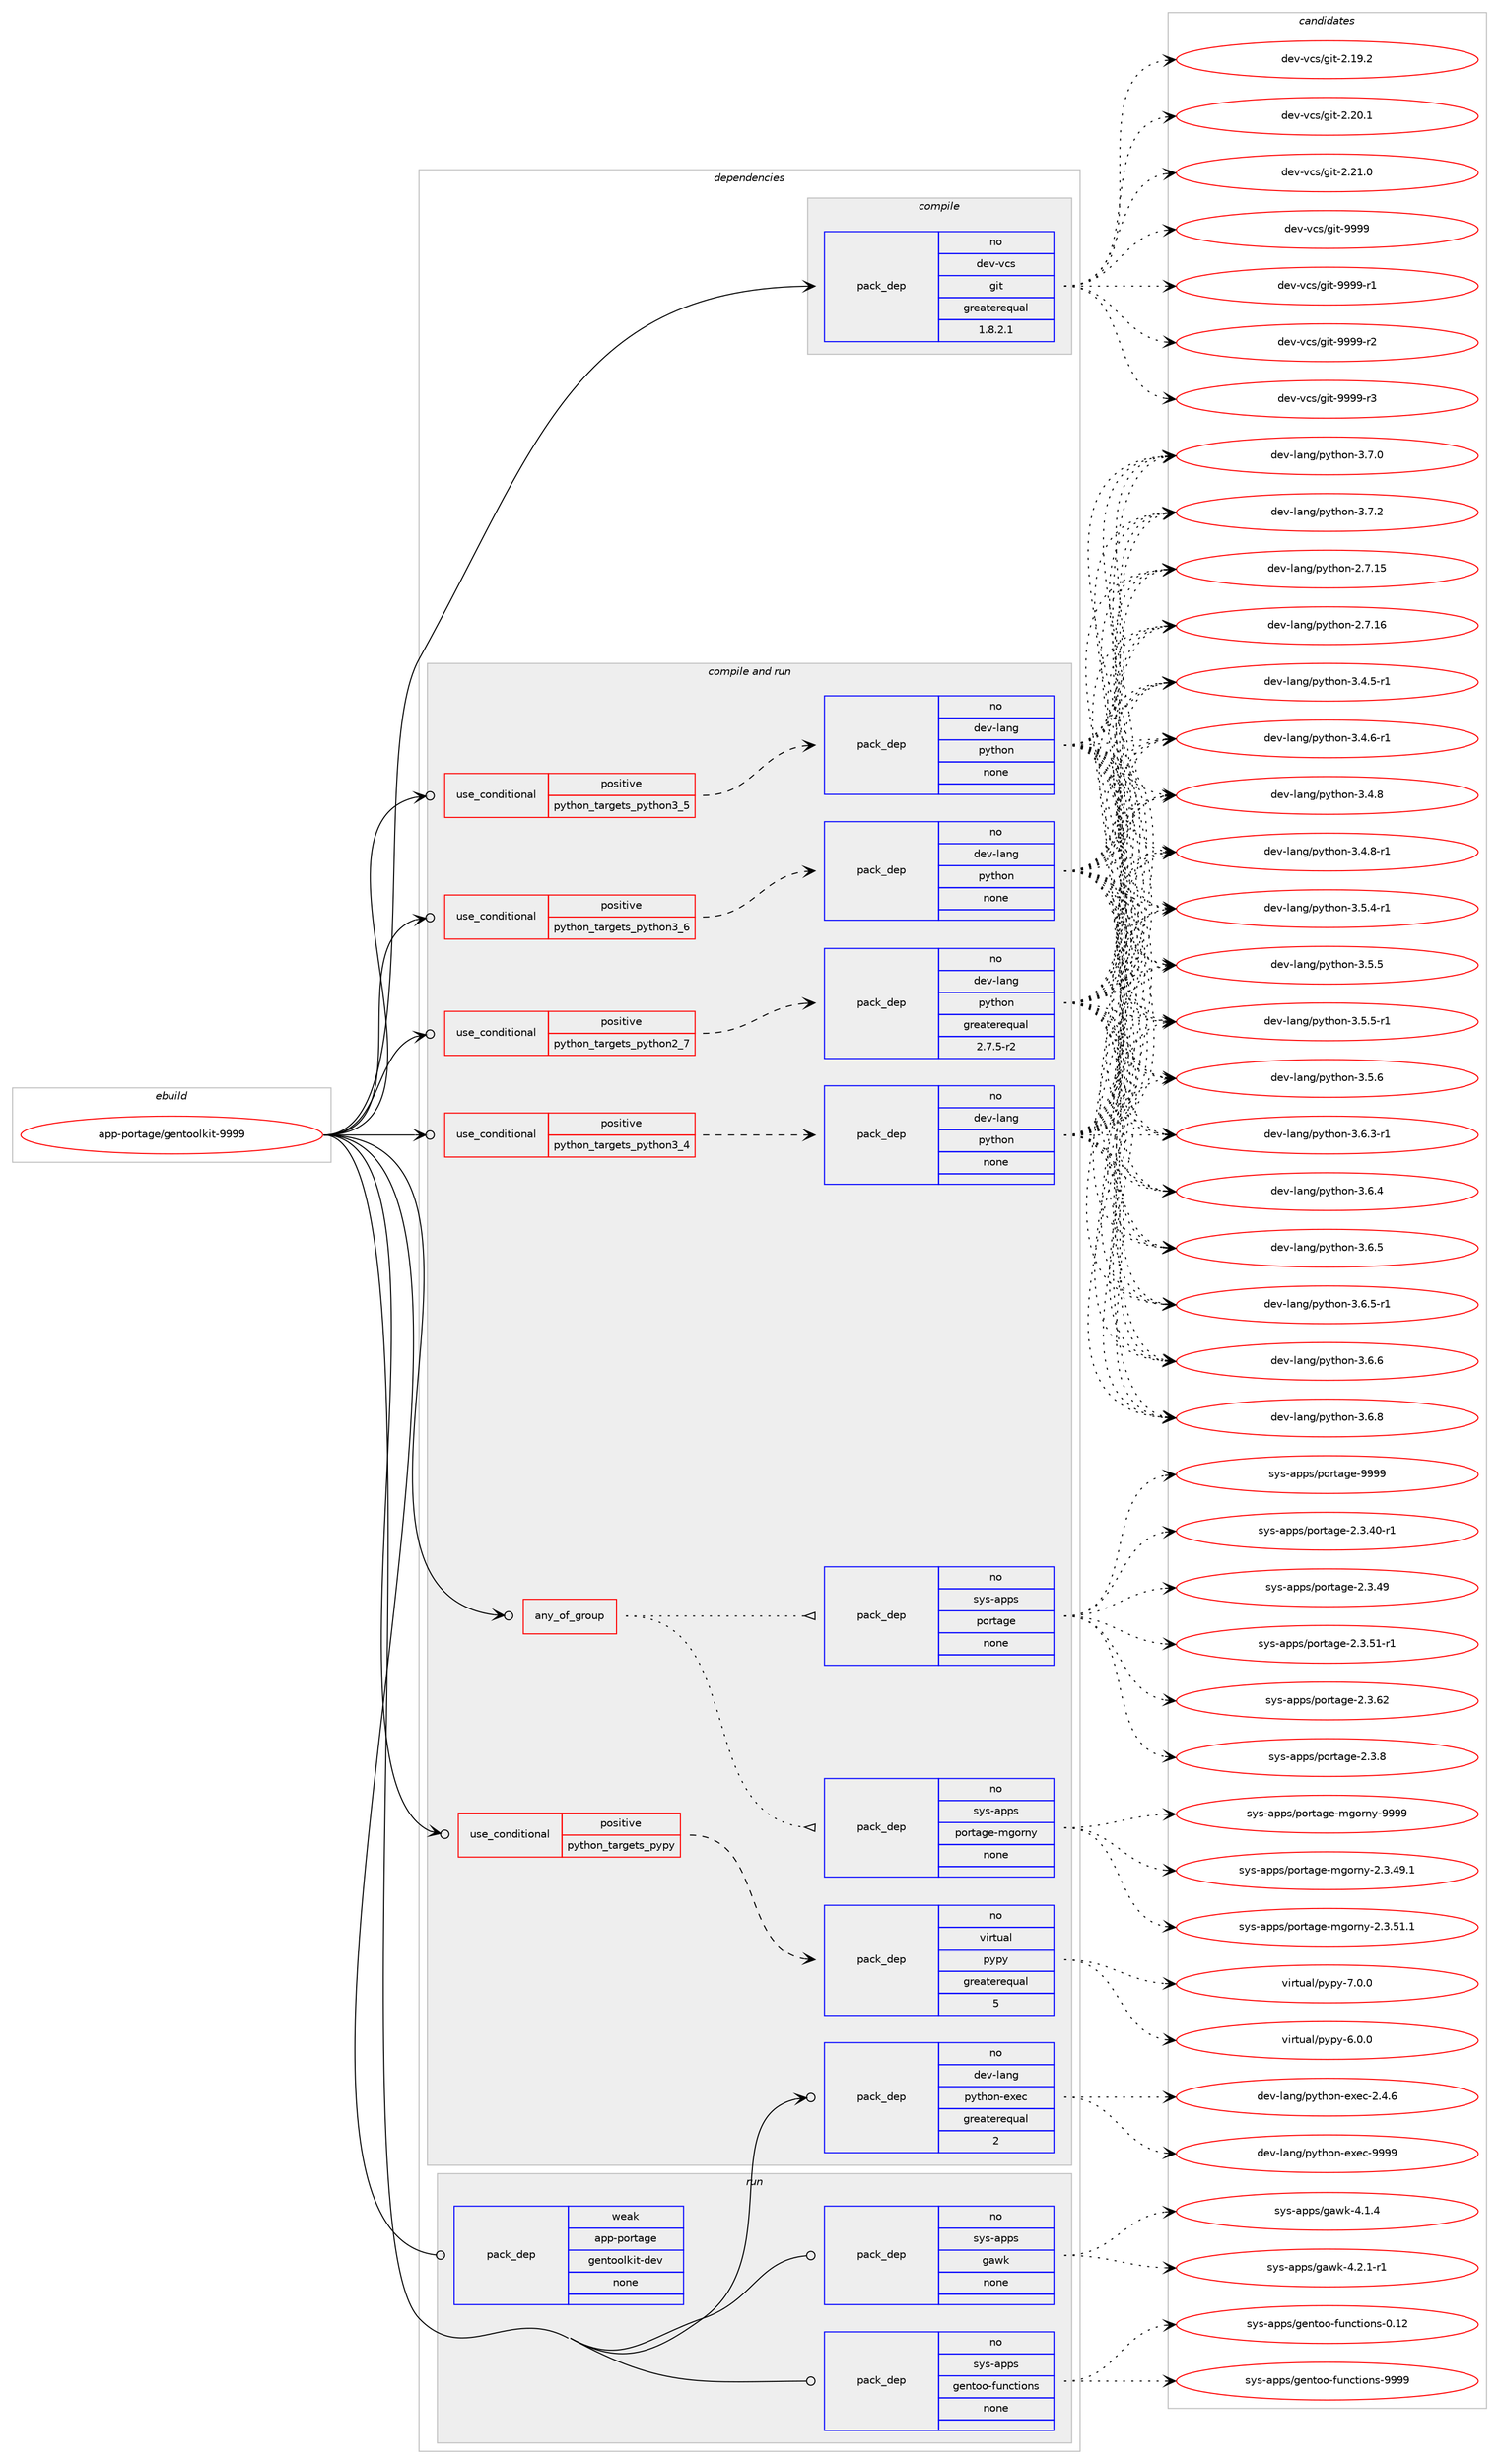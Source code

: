 digraph prolog {

# *************
# Graph options
# *************

newrank=true;
concentrate=true;
compound=true;
graph [rankdir=LR,fontname=Helvetica,fontsize=10,ranksep=1.5];#, ranksep=2.5, nodesep=0.2];
edge  [arrowhead=vee];
node  [fontname=Helvetica,fontsize=10];

# **********
# The ebuild
# **********

subgraph cluster_leftcol {
color=gray;
rank=same;
label=<<i>ebuild</i>>;
id [label="app-portage/gentoolkit-9999", color=red, width=4, href="../app-portage/gentoolkit-9999.svg"];
}

# ****************
# The dependencies
# ****************

subgraph cluster_midcol {
color=gray;
label=<<i>dependencies</i>>;
subgraph cluster_compile {
fillcolor="#eeeeee";
style=filled;
label=<<i>compile</i>>;
subgraph pack930688 {
dependency1305953 [label=<<TABLE BORDER="0" CELLBORDER="1" CELLSPACING="0" CELLPADDING="4" WIDTH="220"><TR><TD ROWSPAN="6" CELLPADDING="30">pack_dep</TD></TR><TR><TD WIDTH="110">no</TD></TR><TR><TD>dev-vcs</TD></TR><TR><TD>git</TD></TR><TR><TD>greaterequal</TD></TR><TR><TD>1.8.2.1</TD></TR></TABLE>>, shape=none, color=blue];
}
id:e -> dependency1305953:w [weight=20,style="solid",arrowhead="vee"];
}
subgraph cluster_compileandrun {
fillcolor="#eeeeee";
style=filled;
label=<<i>compile and run</i>>;
subgraph any19843 {
dependency1305954 [label=<<TABLE BORDER="0" CELLBORDER="1" CELLSPACING="0" CELLPADDING="4"><TR><TD CELLPADDING="10">any_of_group</TD></TR></TABLE>>, shape=none, color=red];subgraph pack930689 {
dependency1305955 [label=<<TABLE BORDER="0" CELLBORDER="1" CELLSPACING="0" CELLPADDING="4" WIDTH="220"><TR><TD ROWSPAN="6" CELLPADDING="30">pack_dep</TD></TR><TR><TD WIDTH="110">no</TD></TR><TR><TD>sys-apps</TD></TR><TR><TD>portage</TD></TR><TR><TD>none</TD></TR><TR><TD></TD></TR></TABLE>>, shape=none, color=blue];
}
dependency1305954:e -> dependency1305955:w [weight=20,style="dotted",arrowhead="oinv"];
subgraph pack930690 {
dependency1305956 [label=<<TABLE BORDER="0" CELLBORDER="1" CELLSPACING="0" CELLPADDING="4" WIDTH="220"><TR><TD ROWSPAN="6" CELLPADDING="30">pack_dep</TD></TR><TR><TD WIDTH="110">no</TD></TR><TR><TD>sys-apps</TD></TR><TR><TD>portage-mgorny</TD></TR><TR><TD>none</TD></TR><TR><TD></TD></TR></TABLE>>, shape=none, color=blue];
}
dependency1305954:e -> dependency1305956:w [weight=20,style="dotted",arrowhead="oinv"];
}
id:e -> dependency1305954:w [weight=20,style="solid",arrowhead="odotvee"];
subgraph cond354880 {
dependency1305957 [label=<<TABLE BORDER="0" CELLBORDER="1" CELLSPACING="0" CELLPADDING="4"><TR><TD ROWSPAN="3" CELLPADDING="10">use_conditional</TD></TR><TR><TD>positive</TD></TR><TR><TD>python_targets_pypy</TD></TR></TABLE>>, shape=none, color=red];
subgraph pack930691 {
dependency1305958 [label=<<TABLE BORDER="0" CELLBORDER="1" CELLSPACING="0" CELLPADDING="4" WIDTH="220"><TR><TD ROWSPAN="6" CELLPADDING="30">pack_dep</TD></TR><TR><TD WIDTH="110">no</TD></TR><TR><TD>virtual</TD></TR><TR><TD>pypy</TD></TR><TR><TD>greaterequal</TD></TR><TR><TD>5</TD></TR></TABLE>>, shape=none, color=blue];
}
dependency1305957:e -> dependency1305958:w [weight=20,style="dashed",arrowhead="vee"];
}
id:e -> dependency1305957:w [weight=20,style="solid",arrowhead="odotvee"];
subgraph cond354881 {
dependency1305959 [label=<<TABLE BORDER="0" CELLBORDER="1" CELLSPACING="0" CELLPADDING="4"><TR><TD ROWSPAN="3" CELLPADDING="10">use_conditional</TD></TR><TR><TD>positive</TD></TR><TR><TD>python_targets_python2_7</TD></TR></TABLE>>, shape=none, color=red];
subgraph pack930692 {
dependency1305960 [label=<<TABLE BORDER="0" CELLBORDER="1" CELLSPACING="0" CELLPADDING="4" WIDTH="220"><TR><TD ROWSPAN="6" CELLPADDING="30">pack_dep</TD></TR><TR><TD WIDTH="110">no</TD></TR><TR><TD>dev-lang</TD></TR><TR><TD>python</TD></TR><TR><TD>greaterequal</TD></TR><TR><TD>2.7.5-r2</TD></TR></TABLE>>, shape=none, color=blue];
}
dependency1305959:e -> dependency1305960:w [weight=20,style="dashed",arrowhead="vee"];
}
id:e -> dependency1305959:w [weight=20,style="solid",arrowhead="odotvee"];
subgraph cond354882 {
dependency1305961 [label=<<TABLE BORDER="0" CELLBORDER="1" CELLSPACING="0" CELLPADDING="4"><TR><TD ROWSPAN="3" CELLPADDING="10">use_conditional</TD></TR><TR><TD>positive</TD></TR><TR><TD>python_targets_python3_4</TD></TR></TABLE>>, shape=none, color=red];
subgraph pack930693 {
dependency1305962 [label=<<TABLE BORDER="0" CELLBORDER="1" CELLSPACING="0" CELLPADDING="4" WIDTH="220"><TR><TD ROWSPAN="6" CELLPADDING="30">pack_dep</TD></TR><TR><TD WIDTH="110">no</TD></TR><TR><TD>dev-lang</TD></TR><TR><TD>python</TD></TR><TR><TD>none</TD></TR><TR><TD></TD></TR></TABLE>>, shape=none, color=blue];
}
dependency1305961:e -> dependency1305962:w [weight=20,style="dashed",arrowhead="vee"];
}
id:e -> dependency1305961:w [weight=20,style="solid",arrowhead="odotvee"];
subgraph cond354883 {
dependency1305963 [label=<<TABLE BORDER="0" CELLBORDER="1" CELLSPACING="0" CELLPADDING="4"><TR><TD ROWSPAN="3" CELLPADDING="10">use_conditional</TD></TR><TR><TD>positive</TD></TR><TR><TD>python_targets_python3_5</TD></TR></TABLE>>, shape=none, color=red];
subgraph pack930694 {
dependency1305964 [label=<<TABLE BORDER="0" CELLBORDER="1" CELLSPACING="0" CELLPADDING="4" WIDTH="220"><TR><TD ROWSPAN="6" CELLPADDING="30">pack_dep</TD></TR><TR><TD WIDTH="110">no</TD></TR><TR><TD>dev-lang</TD></TR><TR><TD>python</TD></TR><TR><TD>none</TD></TR><TR><TD></TD></TR></TABLE>>, shape=none, color=blue];
}
dependency1305963:e -> dependency1305964:w [weight=20,style="dashed",arrowhead="vee"];
}
id:e -> dependency1305963:w [weight=20,style="solid",arrowhead="odotvee"];
subgraph cond354884 {
dependency1305965 [label=<<TABLE BORDER="0" CELLBORDER="1" CELLSPACING="0" CELLPADDING="4"><TR><TD ROWSPAN="3" CELLPADDING="10">use_conditional</TD></TR><TR><TD>positive</TD></TR><TR><TD>python_targets_python3_6</TD></TR></TABLE>>, shape=none, color=red];
subgraph pack930695 {
dependency1305966 [label=<<TABLE BORDER="0" CELLBORDER="1" CELLSPACING="0" CELLPADDING="4" WIDTH="220"><TR><TD ROWSPAN="6" CELLPADDING="30">pack_dep</TD></TR><TR><TD WIDTH="110">no</TD></TR><TR><TD>dev-lang</TD></TR><TR><TD>python</TD></TR><TR><TD>none</TD></TR><TR><TD></TD></TR></TABLE>>, shape=none, color=blue];
}
dependency1305965:e -> dependency1305966:w [weight=20,style="dashed",arrowhead="vee"];
}
id:e -> dependency1305965:w [weight=20,style="solid",arrowhead="odotvee"];
subgraph pack930696 {
dependency1305967 [label=<<TABLE BORDER="0" CELLBORDER="1" CELLSPACING="0" CELLPADDING="4" WIDTH="220"><TR><TD ROWSPAN="6" CELLPADDING="30">pack_dep</TD></TR><TR><TD WIDTH="110">no</TD></TR><TR><TD>dev-lang</TD></TR><TR><TD>python-exec</TD></TR><TR><TD>greaterequal</TD></TR><TR><TD>2</TD></TR></TABLE>>, shape=none, color=blue];
}
id:e -> dependency1305967:w [weight=20,style="solid",arrowhead="odotvee"];
}
subgraph cluster_run {
fillcolor="#eeeeee";
style=filled;
label=<<i>run</i>>;
subgraph pack930697 {
dependency1305968 [label=<<TABLE BORDER="0" CELLBORDER="1" CELLSPACING="0" CELLPADDING="4" WIDTH="220"><TR><TD ROWSPAN="6" CELLPADDING="30">pack_dep</TD></TR><TR><TD WIDTH="110">no</TD></TR><TR><TD>sys-apps</TD></TR><TR><TD>gawk</TD></TR><TR><TD>none</TD></TR><TR><TD></TD></TR></TABLE>>, shape=none, color=blue];
}
id:e -> dependency1305968:w [weight=20,style="solid",arrowhead="odot"];
subgraph pack930698 {
dependency1305969 [label=<<TABLE BORDER="0" CELLBORDER="1" CELLSPACING="0" CELLPADDING="4" WIDTH="220"><TR><TD ROWSPAN="6" CELLPADDING="30">pack_dep</TD></TR><TR><TD WIDTH="110">no</TD></TR><TR><TD>sys-apps</TD></TR><TR><TD>gentoo-functions</TD></TR><TR><TD>none</TD></TR><TR><TD></TD></TR></TABLE>>, shape=none, color=blue];
}
id:e -> dependency1305969:w [weight=20,style="solid",arrowhead="odot"];
subgraph pack930699 {
dependency1305970 [label=<<TABLE BORDER="0" CELLBORDER="1" CELLSPACING="0" CELLPADDING="4" WIDTH="220"><TR><TD ROWSPAN="6" CELLPADDING="30">pack_dep</TD></TR><TR><TD WIDTH="110">weak</TD></TR><TR><TD>app-portage</TD></TR><TR><TD>gentoolkit-dev</TD></TR><TR><TD>none</TD></TR><TR><TD></TD></TR></TABLE>>, shape=none, color=blue];
}
id:e -> dependency1305970:w [weight=20,style="solid",arrowhead="odot"];
}
}

# **************
# The candidates
# **************

subgraph cluster_choices {
rank=same;
color=gray;
label=<<i>candidates</i>>;

subgraph choice930688 {
color=black;
nodesep=1;
choice10010111845118991154710310511645504649574650 [label="dev-vcs/git-2.19.2", color=red, width=4,href="../dev-vcs/git-2.19.2.svg"];
choice10010111845118991154710310511645504650484649 [label="dev-vcs/git-2.20.1", color=red, width=4,href="../dev-vcs/git-2.20.1.svg"];
choice10010111845118991154710310511645504650494648 [label="dev-vcs/git-2.21.0", color=red, width=4,href="../dev-vcs/git-2.21.0.svg"];
choice1001011184511899115471031051164557575757 [label="dev-vcs/git-9999", color=red, width=4,href="../dev-vcs/git-9999.svg"];
choice10010111845118991154710310511645575757574511449 [label="dev-vcs/git-9999-r1", color=red, width=4,href="../dev-vcs/git-9999-r1.svg"];
choice10010111845118991154710310511645575757574511450 [label="dev-vcs/git-9999-r2", color=red, width=4,href="../dev-vcs/git-9999-r2.svg"];
choice10010111845118991154710310511645575757574511451 [label="dev-vcs/git-9999-r3", color=red, width=4,href="../dev-vcs/git-9999-r3.svg"];
dependency1305953:e -> choice10010111845118991154710310511645504649574650:w [style=dotted,weight="100"];
dependency1305953:e -> choice10010111845118991154710310511645504650484649:w [style=dotted,weight="100"];
dependency1305953:e -> choice10010111845118991154710310511645504650494648:w [style=dotted,weight="100"];
dependency1305953:e -> choice1001011184511899115471031051164557575757:w [style=dotted,weight="100"];
dependency1305953:e -> choice10010111845118991154710310511645575757574511449:w [style=dotted,weight="100"];
dependency1305953:e -> choice10010111845118991154710310511645575757574511450:w [style=dotted,weight="100"];
dependency1305953:e -> choice10010111845118991154710310511645575757574511451:w [style=dotted,weight="100"];
}
subgraph choice930689 {
color=black;
nodesep=1;
choice11512111545971121121154711211111411697103101455046514652484511449 [label="sys-apps/portage-2.3.40-r1", color=red, width=4,href="../sys-apps/portage-2.3.40-r1.svg"];
choice1151211154597112112115471121111141169710310145504651465257 [label="sys-apps/portage-2.3.49", color=red, width=4,href="../sys-apps/portage-2.3.49.svg"];
choice11512111545971121121154711211111411697103101455046514653494511449 [label="sys-apps/portage-2.3.51-r1", color=red, width=4,href="../sys-apps/portage-2.3.51-r1.svg"];
choice1151211154597112112115471121111141169710310145504651465450 [label="sys-apps/portage-2.3.62", color=red, width=4,href="../sys-apps/portage-2.3.62.svg"];
choice11512111545971121121154711211111411697103101455046514656 [label="sys-apps/portage-2.3.8", color=red, width=4,href="../sys-apps/portage-2.3.8.svg"];
choice115121115459711211211547112111114116971031014557575757 [label="sys-apps/portage-9999", color=red, width=4,href="../sys-apps/portage-9999.svg"];
dependency1305955:e -> choice11512111545971121121154711211111411697103101455046514652484511449:w [style=dotted,weight="100"];
dependency1305955:e -> choice1151211154597112112115471121111141169710310145504651465257:w [style=dotted,weight="100"];
dependency1305955:e -> choice11512111545971121121154711211111411697103101455046514653494511449:w [style=dotted,weight="100"];
dependency1305955:e -> choice1151211154597112112115471121111141169710310145504651465450:w [style=dotted,weight="100"];
dependency1305955:e -> choice11512111545971121121154711211111411697103101455046514656:w [style=dotted,weight="100"];
dependency1305955:e -> choice115121115459711211211547112111114116971031014557575757:w [style=dotted,weight="100"];
}
subgraph choice930690 {
color=black;
nodesep=1;
choice1151211154597112112115471121111141169710310145109103111114110121455046514652574649 [label="sys-apps/portage-mgorny-2.3.49.1", color=red, width=4,href="../sys-apps/portage-mgorny-2.3.49.1.svg"];
choice1151211154597112112115471121111141169710310145109103111114110121455046514653494649 [label="sys-apps/portage-mgorny-2.3.51.1", color=red, width=4,href="../sys-apps/portage-mgorny-2.3.51.1.svg"];
choice11512111545971121121154711211111411697103101451091031111141101214557575757 [label="sys-apps/portage-mgorny-9999", color=red, width=4,href="../sys-apps/portage-mgorny-9999.svg"];
dependency1305956:e -> choice1151211154597112112115471121111141169710310145109103111114110121455046514652574649:w [style=dotted,weight="100"];
dependency1305956:e -> choice1151211154597112112115471121111141169710310145109103111114110121455046514653494649:w [style=dotted,weight="100"];
dependency1305956:e -> choice11512111545971121121154711211111411697103101451091031111141101214557575757:w [style=dotted,weight="100"];
}
subgraph choice930691 {
color=black;
nodesep=1;
choice1181051141161179710847112121112121455446484648 [label="virtual/pypy-6.0.0", color=red, width=4,href="../virtual/pypy-6.0.0.svg"];
choice1181051141161179710847112121112121455546484648 [label="virtual/pypy-7.0.0", color=red, width=4,href="../virtual/pypy-7.0.0.svg"];
dependency1305958:e -> choice1181051141161179710847112121112121455446484648:w [style=dotted,weight="100"];
dependency1305958:e -> choice1181051141161179710847112121112121455546484648:w [style=dotted,weight="100"];
}
subgraph choice930692 {
color=black;
nodesep=1;
choice10010111845108971101034711212111610411111045504655464953 [label="dev-lang/python-2.7.15", color=red, width=4,href="../dev-lang/python-2.7.15.svg"];
choice10010111845108971101034711212111610411111045504655464954 [label="dev-lang/python-2.7.16", color=red, width=4,href="../dev-lang/python-2.7.16.svg"];
choice1001011184510897110103471121211161041111104551465246534511449 [label="dev-lang/python-3.4.5-r1", color=red, width=4,href="../dev-lang/python-3.4.5-r1.svg"];
choice1001011184510897110103471121211161041111104551465246544511449 [label="dev-lang/python-3.4.6-r1", color=red, width=4,href="../dev-lang/python-3.4.6-r1.svg"];
choice100101118451089711010347112121116104111110455146524656 [label="dev-lang/python-3.4.8", color=red, width=4,href="../dev-lang/python-3.4.8.svg"];
choice1001011184510897110103471121211161041111104551465246564511449 [label="dev-lang/python-3.4.8-r1", color=red, width=4,href="../dev-lang/python-3.4.8-r1.svg"];
choice1001011184510897110103471121211161041111104551465346524511449 [label="dev-lang/python-3.5.4-r1", color=red, width=4,href="../dev-lang/python-3.5.4-r1.svg"];
choice100101118451089711010347112121116104111110455146534653 [label="dev-lang/python-3.5.5", color=red, width=4,href="../dev-lang/python-3.5.5.svg"];
choice1001011184510897110103471121211161041111104551465346534511449 [label="dev-lang/python-3.5.5-r1", color=red, width=4,href="../dev-lang/python-3.5.5-r1.svg"];
choice100101118451089711010347112121116104111110455146534654 [label="dev-lang/python-3.5.6", color=red, width=4,href="../dev-lang/python-3.5.6.svg"];
choice1001011184510897110103471121211161041111104551465446514511449 [label="dev-lang/python-3.6.3-r1", color=red, width=4,href="../dev-lang/python-3.6.3-r1.svg"];
choice100101118451089711010347112121116104111110455146544652 [label="dev-lang/python-3.6.4", color=red, width=4,href="../dev-lang/python-3.6.4.svg"];
choice100101118451089711010347112121116104111110455146544653 [label="dev-lang/python-3.6.5", color=red, width=4,href="../dev-lang/python-3.6.5.svg"];
choice1001011184510897110103471121211161041111104551465446534511449 [label="dev-lang/python-3.6.5-r1", color=red, width=4,href="../dev-lang/python-3.6.5-r1.svg"];
choice100101118451089711010347112121116104111110455146544654 [label="dev-lang/python-3.6.6", color=red, width=4,href="../dev-lang/python-3.6.6.svg"];
choice100101118451089711010347112121116104111110455146544656 [label="dev-lang/python-3.6.8", color=red, width=4,href="../dev-lang/python-3.6.8.svg"];
choice100101118451089711010347112121116104111110455146554648 [label="dev-lang/python-3.7.0", color=red, width=4,href="../dev-lang/python-3.7.0.svg"];
choice100101118451089711010347112121116104111110455146554650 [label="dev-lang/python-3.7.2", color=red, width=4,href="../dev-lang/python-3.7.2.svg"];
dependency1305960:e -> choice10010111845108971101034711212111610411111045504655464953:w [style=dotted,weight="100"];
dependency1305960:e -> choice10010111845108971101034711212111610411111045504655464954:w [style=dotted,weight="100"];
dependency1305960:e -> choice1001011184510897110103471121211161041111104551465246534511449:w [style=dotted,weight="100"];
dependency1305960:e -> choice1001011184510897110103471121211161041111104551465246544511449:w [style=dotted,weight="100"];
dependency1305960:e -> choice100101118451089711010347112121116104111110455146524656:w [style=dotted,weight="100"];
dependency1305960:e -> choice1001011184510897110103471121211161041111104551465246564511449:w [style=dotted,weight="100"];
dependency1305960:e -> choice1001011184510897110103471121211161041111104551465346524511449:w [style=dotted,weight="100"];
dependency1305960:e -> choice100101118451089711010347112121116104111110455146534653:w [style=dotted,weight="100"];
dependency1305960:e -> choice1001011184510897110103471121211161041111104551465346534511449:w [style=dotted,weight="100"];
dependency1305960:e -> choice100101118451089711010347112121116104111110455146534654:w [style=dotted,weight="100"];
dependency1305960:e -> choice1001011184510897110103471121211161041111104551465446514511449:w [style=dotted,weight="100"];
dependency1305960:e -> choice100101118451089711010347112121116104111110455146544652:w [style=dotted,weight="100"];
dependency1305960:e -> choice100101118451089711010347112121116104111110455146544653:w [style=dotted,weight="100"];
dependency1305960:e -> choice1001011184510897110103471121211161041111104551465446534511449:w [style=dotted,weight="100"];
dependency1305960:e -> choice100101118451089711010347112121116104111110455146544654:w [style=dotted,weight="100"];
dependency1305960:e -> choice100101118451089711010347112121116104111110455146544656:w [style=dotted,weight="100"];
dependency1305960:e -> choice100101118451089711010347112121116104111110455146554648:w [style=dotted,weight="100"];
dependency1305960:e -> choice100101118451089711010347112121116104111110455146554650:w [style=dotted,weight="100"];
}
subgraph choice930693 {
color=black;
nodesep=1;
choice10010111845108971101034711212111610411111045504655464953 [label="dev-lang/python-2.7.15", color=red, width=4,href="../dev-lang/python-2.7.15.svg"];
choice10010111845108971101034711212111610411111045504655464954 [label="dev-lang/python-2.7.16", color=red, width=4,href="../dev-lang/python-2.7.16.svg"];
choice1001011184510897110103471121211161041111104551465246534511449 [label="dev-lang/python-3.4.5-r1", color=red, width=4,href="../dev-lang/python-3.4.5-r1.svg"];
choice1001011184510897110103471121211161041111104551465246544511449 [label="dev-lang/python-3.4.6-r1", color=red, width=4,href="../dev-lang/python-3.4.6-r1.svg"];
choice100101118451089711010347112121116104111110455146524656 [label="dev-lang/python-3.4.8", color=red, width=4,href="../dev-lang/python-3.4.8.svg"];
choice1001011184510897110103471121211161041111104551465246564511449 [label="dev-lang/python-3.4.8-r1", color=red, width=4,href="../dev-lang/python-3.4.8-r1.svg"];
choice1001011184510897110103471121211161041111104551465346524511449 [label="dev-lang/python-3.5.4-r1", color=red, width=4,href="../dev-lang/python-3.5.4-r1.svg"];
choice100101118451089711010347112121116104111110455146534653 [label="dev-lang/python-3.5.5", color=red, width=4,href="../dev-lang/python-3.5.5.svg"];
choice1001011184510897110103471121211161041111104551465346534511449 [label="dev-lang/python-3.5.5-r1", color=red, width=4,href="../dev-lang/python-3.5.5-r1.svg"];
choice100101118451089711010347112121116104111110455146534654 [label="dev-lang/python-3.5.6", color=red, width=4,href="../dev-lang/python-3.5.6.svg"];
choice1001011184510897110103471121211161041111104551465446514511449 [label="dev-lang/python-3.6.3-r1", color=red, width=4,href="../dev-lang/python-3.6.3-r1.svg"];
choice100101118451089711010347112121116104111110455146544652 [label="dev-lang/python-3.6.4", color=red, width=4,href="../dev-lang/python-3.6.4.svg"];
choice100101118451089711010347112121116104111110455146544653 [label="dev-lang/python-3.6.5", color=red, width=4,href="../dev-lang/python-3.6.5.svg"];
choice1001011184510897110103471121211161041111104551465446534511449 [label="dev-lang/python-3.6.5-r1", color=red, width=4,href="../dev-lang/python-3.6.5-r1.svg"];
choice100101118451089711010347112121116104111110455146544654 [label="dev-lang/python-3.6.6", color=red, width=4,href="../dev-lang/python-3.6.6.svg"];
choice100101118451089711010347112121116104111110455146544656 [label="dev-lang/python-3.6.8", color=red, width=4,href="../dev-lang/python-3.6.8.svg"];
choice100101118451089711010347112121116104111110455146554648 [label="dev-lang/python-3.7.0", color=red, width=4,href="../dev-lang/python-3.7.0.svg"];
choice100101118451089711010347112121116104111110455146554650 [label="dev-lang/python-3.7.2", color=red, width=4,href="../dev-lang/python-3.7.2.svg"];
dependency1305962:e -> choice10010111845108971101034711212111610411111045504655464953:w [style=dotted,weight="100"];
dependency1305962:e -> choice10010111845108971101034711212111610411111045504655464954:w [style=dotted,weight="100"];
dependency1305962:e -> choice1001011184510897110103471121211161041111104551465246534511449:w [style=dotted,weight="100"];
dependency1305962:e -> choice1001011184510897110103471121211161041111104551465246544511449:w [style=dotted,weight="100"];
dependency1305962:e -> choice100101118451089711010347112121116104111110455146524656:w [style=dotted,weight="100"];
dependency1305962:e -> choice1001011184510897110103471121211161041111104551465246564511449:w [style=dotted,weight="100"];
dependency1305962:e -> choice1001011184510897110103471121211161041111104551465346524511449:w [style=dotted,weight="100"];
dependency1305962:e -> choice100101118451089711010347112121116104111110455146534653:w [style=dotted,weight="100"];
dependency1305962:e -> choice1001011184510897110103471121211161041111104551465346534511449:w [style=dotted,weight="100"];
dependency1305962:e -> choice100101118451089711010347112121116104111110455146534654:w [style=dotted,weight="100"];
dependency1305962:e -> choice1001011184510897110103471121211161041111104551465446514511449:w [style=dotted,weight="100"];
dependency1305962:e -> choice100101118451089711010347112121116104111110455146544652:w [style=dotted,weight="100"];
dependency1305962:e -> choice100101118451089711010347112121116104111110455146544653:w [style=dotted,weight="100"];
dependency1305962:e -> choice1001011184510897110103471121211161041111104551465446534511449:w [style=dotted,weight="100"];
dependency1305962:e -> choice100101118451089711010347112121116104111110455146544654:w [style=dotted,weight="100"];
dependency1305962:e -> choice100101118451089711010347112121116104111110455146544656:w [style=dotted,weight="100"];
dependency1305962:e -> choice100101118451089711010347112121116104111110455146554648:w [style=dotted,weight="100"];
dependency1305962:e -> choice100101118451089711010347112121116104111110455146554650:w [style=dotted,weight="100"];
}
subgraph choice930694 {
color=black;
nodesep=1;
choice10010111845108971101034711212111610411111045504655464953 [label="dev-lang/python-2.7.15", color=red, width=4,href="../dev-lang/python-2.7.15.svg"];
choice10010111845108971101034711212111610411111045504655464954 [label="dev-lang/python-2.7.16", color=red, width=4,href="../dev-lang/python-2.7.16.svg"];
choice1001011184510897110103471121211161041111104551465246534511449 [label="dev-lang/python-3.4.5-r1", color=red, width=4,href="../dev-lang/python-3.4.5-r1.svg"];
choice1001011184510897110103471121211161041111104551465246544511449 [label="dev-lang/python-3.4.6-r1", color=red, width=4,href="../dev-lang/python-3.4.6-r1.svg"];
choice100101118451089711010347112121116104111110455146524656 [label="dev-lang/python-3.4.8", color=red, width=4,href="../dev-lang/python-3.4.8.svg"];
choice1001011184510897110103471121211161041111104551465246564511449 [label="dev-lang/python-3.4.8-r1", color=red, width=4,href="../dev-lang/python-3.4.8-r1.svg"];
choice1001011184510897110103471121211161041111104551465346524511449 [label="dev-lang/python-3.5.4-r1", color=red, width=4,href="../dev-lang/python-3.5.4-r1.svg"];
choice100101118451089711010347112121116104111110455146534653 [label="dev-lang/python-3.5.5", color=red, width=4,href="../dev-lang/python-3.5.5.svg"];
choice1001011184510897110103471121211161041111104551465346534511449 [label="dev-lang/python-3.5.5-r1", color=red, width=4,href="../dev-lang/python-3.5.5-r1.svg"];
choice100101118451089711010347112121116104111110455146534654 [label="dev-lang/python-3.5.6", color=red, width=4,href="../dev-lang/python-3.5.6.svg"];
choice1001011184510897110103471121211161041111104551465446514511449 [label="dev-lang/python-3.6.3-r1", color=red, width=4,href="../dev-lang/python-3.6.3-r1.svg"];
choice100101118451089711010347112121116104111110455146544652 [label="dev-lang/python-3.6.4", color=red, width=4,href="../dev-lang/python-3.6.4.svg"];
choice100101118451089711010347112121116104111110455146544653 [label="dev-lang/python-3.6.5", color=red, width=4,href="../dev-lang/python-3.6.5.svg"];
choice1001011184510897110103471121211161041111104551465446534511449 [label="dev-lang/python-3.6.5-r1", color=red, width=4,href="../dev-lang/python-3.6.5-r1.svg"];
choice100101118451089711010347112121116104111110455146544654 [label="dev-lang/python-3.6.6", color=red, width=4,href="../dev-lang/python-3.6.6.svg"];
choice100101118451089711010347112121116104111110455146544656 [label="dev-lang/python-3.6.8", color=red, width=4,href="../dev-lang/python-3.6.8.svg"];
choice100101118451089711010347112121116104111110455146554648 [label="dev-lang/python-3.7.0", color=red, width=4,href="../dev-lang/python-3.7.0.svg"];
choice100101118451089711010347112121116104111110455146554650 [label="dev-lang/python-3.7.2", color=red, width=4,href="../dev-lang/python-3.7.2.svg"];
dependency1305964:e -> choice10010111845108971101034711212111610411111045504655464953:w [style=dotted,weight="100"];
dependency1305964:e -> choice10010111845108971101034711212111610411111045504655464954:w [style=dotted,weight="100"];
dependency1305964:e -> choice1001011184510897110103471121211161041111104551465246534511449:w [style=dotted,weight="100"];
dependency1305964:e -> choice1001011184510897110103471121211161041111104551465246544511449:w [style=dotted,weight="100"];
dependency1305964:e -> choice100101118451089711010347112121116104111110455146524656:w [style=dotted,weight="100"];
dependency1305964:e -> choice1001011184510897110103471121211161041111104551465246564511449:w [style=dotted,weight="100"];
dependency1305964:e -> choice1001011184510897110103471121211161041111104551465346524511449:w [style=dotted,weight="100"];
dependency1305964:e -> choice100101118451089711010347112121116104111110455146534653:w [style=dotted,weight="100"];
dependency1305964:e -> choice1001011184510897110103471121211161041111104551465346534511449:w [style=dotted,weight="100"];
dependency1305964:e -> choice100101118451089711010347112121116104111110455146534654:w [style=dotted,weight="100"];
dependency1305964:e -> choice1001011184510897110103471121211161041111104551465446514511449:w [style=dotted,weight="100"];
dependency1305964:e -> choice100101118451089711010347112121116104111110455146544652:w [style=dotted,weight="100"];
dependency1305964:e -> choice100101118451089711010347112121116104111110455146544653:w [style=dotted,weight="100"];
dependency1305964:e -> choice1001011184510897110103471121211161041111104551465446534511449:w [style=dotted,weight="100"];
dependency1305964:e -> choice100101118451089711010347112121116104111110455146544654:w [style=dotted,weight="100"];
dependency1305964:e -> choice100101118451089711010347112121116104111110455146544656:w [style=dotted,weight="100"];
dependency1305964:e -> choice100101118451089711010347112121116104111110455146554648:w [style=dotted,weight="100"];
dependency1305964:e -> choice100101118451089711010347112121116104111110455146554650:w [style=dotted,weight="100"];
}
subgraph choice930695 {
color=black;
nodesep=1;
choice10010111845108971101034711212111610411111045504655464953 [label="dev-lang/python-2.7.15", color=red, width=4,href="../dev-lang/python-2.7.15.svg"];
choice10010111845108971101034711212111610411111045504655464954 [label="dev-lang/python-2.7.16", color=red, width=4,href="../dev-lang/python-2.7.16.svg"];
choice1001011184510897110103471121211161041111104551465246534511449 [label="dev-lang/python-3.4.5-r1", color=red, width=4,href="../dev-lang/python-3.4.5-r1.svg"];
choice1001011184510897110103471121211161041111104551465246544511449 [label="dev-lang/python-3.4.6-r1", color=red, width=4,href="../dev-lang/python-3.4.6-r1.svg"];
choice100101118451089711010347112121116104111110455146524656 [label="dev-lang/python-3.4.8", color=red, width=4,href="../dev-lang/python-3.4.8.svg"];
choice1001011184510897110103471121211161041111104551465246564511449 [label="dev-lang/python-3.4.8-r1", color=red, width=4,href="../dev-lang/python-3.4.8-r1.svg"];
choice1001011184510897110103471121211161041111104551465346524511449 [label="dev-lang/python-3.5.4-r1", color=red, width=4,href="../dev-lang/python-3.5.4-r1.svg"];
choice100101118451089711010347112121116104111110455146534653 [label="dev-lang/python-3.5.5", color=red, width=4,href="../dev-lang/python-3.5.5.svg"];
choice1001011184510897110103471121211161041111104551465346534511449 [label="dev-lang/python-3.5.5-r1", color=red, width=4,href="../dev-lang/python-3.5.5-r1.svg"];
choice100101118451089711010347112121116104111110455146534654 [label="dev-lang/python-3.5.6", color=red, width=4,href="../dev-lang/python-3.5.6.svg"];
choice1001011184510897110103471121211161041111104551465446514511449 [label="dev-lang/python-3.6.3-r1", color=red, width=4,href="../dev-lang/python-3.6.3-r1.svg"];
choice100101118451089711010347112121116104111110455146544652 [label="dev-lang/python-3.6.4", color=red, width=4,href="../dev-lang/python-3.6.4.svg"];
choice100101118451089711010347112121116104111110455146544653 [label="dev-lang/python-3.6.5", color=red, width=4,href="../dev-lang/python-3.6.5.svg"];
choice1001011184510897110103471121211161041111104551465446534511449 [label="dev-lang/python-3.6.5-r1", color=red, width=4,href="../dev-lang/python-3.6.5-r1.svg"];
choice100101118451089711010347112121116104111110455146544654 [label="dev-lang/python-3.6.6", color=red, width=4,href="../dev-lang/python-3.6.6.svg"];
choice100101118451089711010347112121116104111110455146544656 [label="dev-lang/python-3.6.8", color=red, width=4,href="../dev-lang/python-3.6.8.svg"];
choice100101118451089711010347112121116104111110455146554648 [label="dev-lang/python-3.7.0", color=red, width=4,href="../dev-lang/python-3.7.0.svg"];
choice100101118451089711010347112121116104111110455146554650 [label="dev-lang/python-3.7.2", color=red, width=4,href="../dev-lang/python-3.7.2.svg"];
dependency1305966:e -> choice10010111845108971101034711212111610411111045504655464953:w [style=dotted,weight="100"];
dependency1305966:e -> choice10010111845108971101034711212111610411111045504655464954:w [style=dotted,weight="100"];
dependency1305966:e -> choice1001011184510897110103471121211161041111104551465246534511449:w [style=dotted,weight="100"];
dependency1305966:e -> choice1001011184510897110103471121211161041111104551465246544511449:w [style=dotted,weight="100"];
dependency1305966:e -> choice100101118451089711010347112121116104111110455146524656:w [style=dotted,weight="100"];
dependency1305966:e -> choice1001011184510897110103471121211161041111104551465246564511449:w [style=dotted,weight="100"];
dependency1305966:e -> choice1001011184510897110103471121211161041111104551465346524511449:w [style=dotted,weight="100"];
dependency1305966:e -> choice100101118451089711010347112121116104111110455146534653:w [style=dotted,weight="100"];
dependency1305966:e -> choice1001011184510897110103471121211161041111104551465346534511449:w [style=dotted,weight="100"];
dependency1305966:e -> choice100101118451089711010347112121116104111110455146534654:w [style=dotted,weight="100"];
dependency1305966:e -> choice1001011184510897110103471121211161041111104551465446514511449:w [style=dotted,weight="100"];
dependency1305966:e -> choice100101118451089711010347112121116104111110455146544652:w [style=dotted,weight="100"];
dependency1305966:e -> choice100101118451089711010347112121116104111110455146544653:w [style=dotted,weight="100"];
dependency1305966:e -> choice1001011184510897110103471121211161041111104551465446534511449:w [style=dotted,weight="100"];
dependency1305966:e -> choice100101118451089711010347112121116104111110455146544654:w [style=dotted,weight="100"];
dependency1305966:e -> choice100101118451089711010347112121116104111110455146544656:w [style=dotted,weight="100"];
dependency1305966:e -> choice100101118451089711010347112121116104111110455146554648:w [style=dotted,weight="100"];
dependency1305966:e -> choice100101118451089711010347112121116104111110455146554650:w [style=dotted,weight="100"];
}
subgraph choice930696 {
color=black;
nodesep=1;
choice1001011184510897110103471121211161041111104510112010199455046524654 [label="dev-lang/python-exec-2.4.6", color=red, width=4,href="../dev-lang/python-exec-2.4.6.svg"];
choice10010111845108971101034711212111610411111045101120101994557575757 [label="dev-lang/python-exec-9999", color=red, width=4,href="../dev-lang/python-exec-9999.svg"];
dependency1305967:e -> choice1001011184510897110103471121211161041111104510112010199455046524654:w [style=dotted,weight="100"];
dependency1305967:e -> choice10010111845108971101034711212111610411111045101120101994557575757:w [style=dotted,weight="100"];
}
subgraph choice930697 {
color=black;
nodesep=1;
choice11512111545971121121154710397119107455246494652 [label="sys-apps/gawk-4.1.4", color=red, width=4,href="../sys-apps/gawk-4.1.4.svg"];
choice115121115459711211211547103971191074552465046494511449 [label="sys-apps/gawk-4.2.1-r1", color=red, width=4,href="../sys-apps/gawk-4.2.1-r1.svg"];
dependency1305968:e -> choice11512111545971121121154710397119107455246494652:w [style=dotted,weight="100"];
dependency1305968:e -> choice115121115459711211211547103971191074552465046494511449:w [style=dotted,weight="100"];
}
subgraph choice930698 {
color=black;
nodesep=1;
choice11512111545971121121154710310111011611111145102117110991161051111101154548464950 [label="sys-apps/gentoo-functions-0.12", color=red, width=4,href="../sys-apps/gentoo-functions-0.12.svg"];
choice11512111545971121121154710310111011611111145102117110991161051111101154557575757 [label="sys-apps/gentoo-functions-9999", color=red, width=4,href="../sys-apps/gentoo-functions-9999.svg"];
dependency1305969:e -> choice11512111545971121121154710310111011611111145102117110991161051111101154548464950:w [style=dotted,weight="100"];
dependency1305969:e -> choice11512111545971121121154710310111011611111145102117110991161051111101154557575757:w [style=dotted,weight="100"];
}
subgraph choice930699 {
color=black;
nodesep=1;
}
}

}
